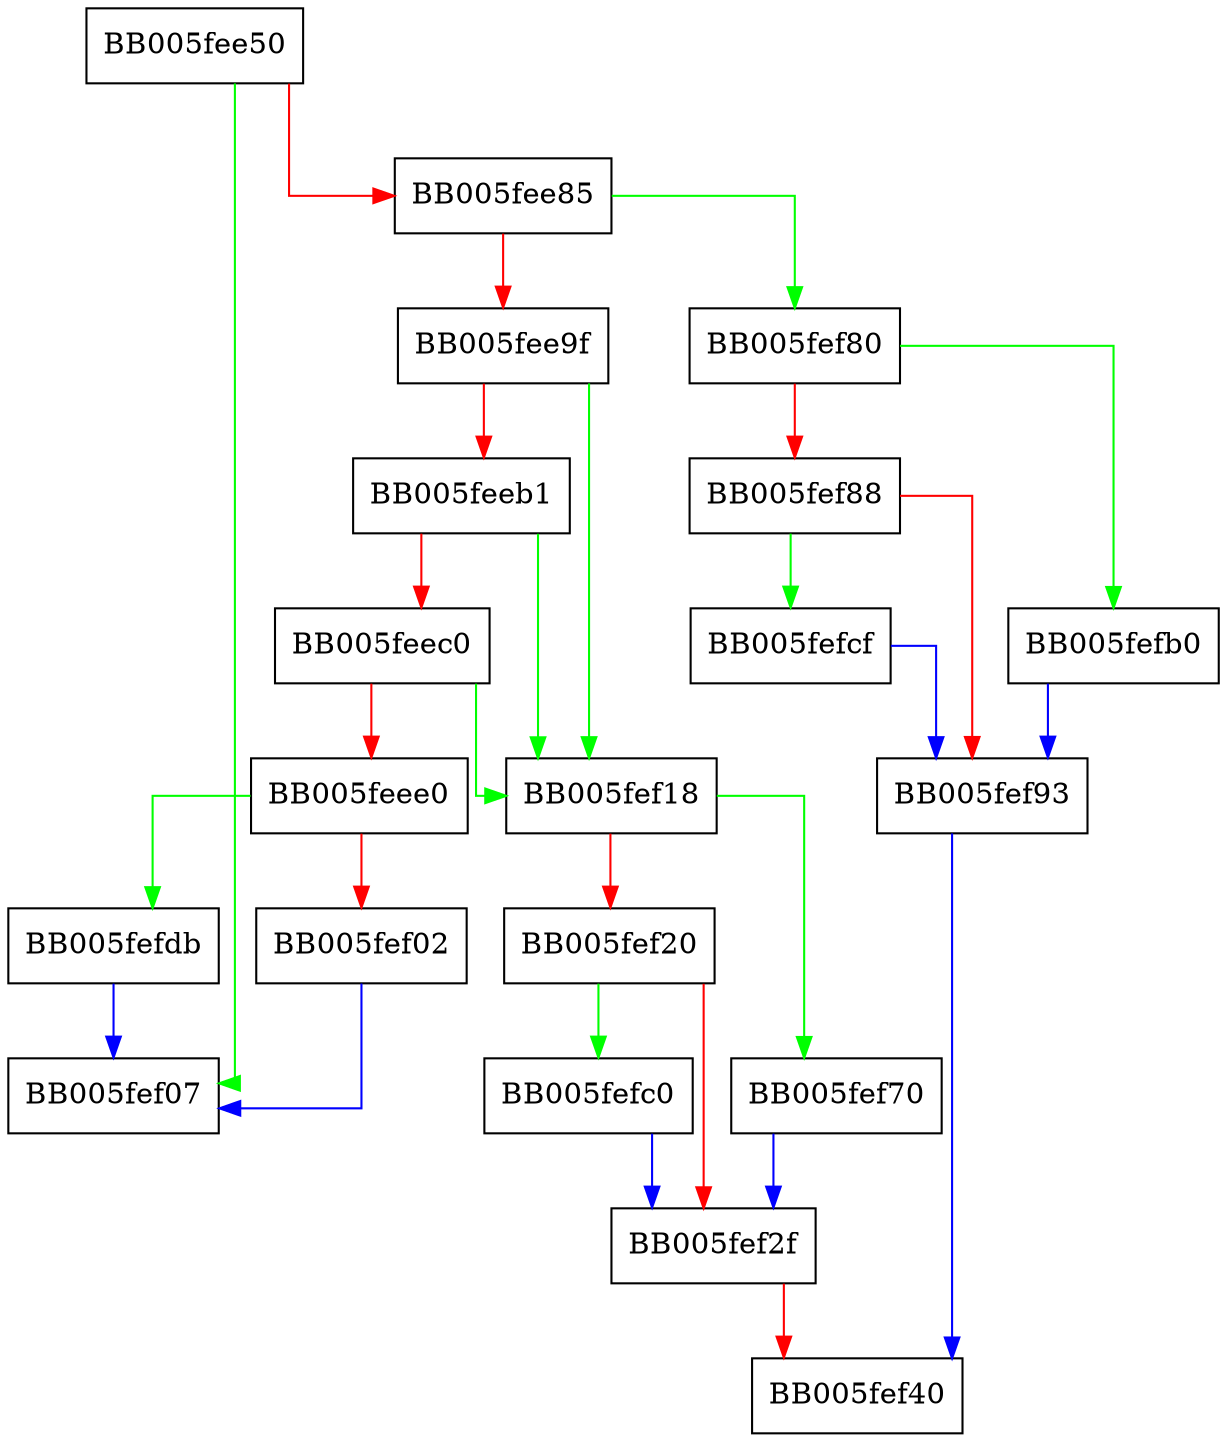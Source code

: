 digraph provider_new {
  node [shape="box"];
  graph [splines=ortho];
  BB005fee50 -> BB005fef07 [color="green"];
  BB005fee50 -> BB005fee85 [color="red"];
  BB005fee85 -> BB005fef80 [color="green"];
  BB005fee85 -> BB005fee9f [color="red"];
  BB005fee9f -> BB005fef18 [color="green"];
  BB005fee9f -> BB005feeb1 [color="red"];
  BB005feeb1 -> BB005fef18 [color="green"];
  BB005feeb1 -> BB005feec0 [color="red"];
  BB005feec0 -> BB005fef18 [color="green"];
  BB005feec0 -> BB005feee0 [color="red"];
  BB005feee0 -> BB005fefdb [color="green"];
  BB005feee0 -> BB005fef02 [color="red"];
  BB005fef02 -> BB005fef07 [color="blue"];
  BB005fef18 -> BB005fef70 [color="green"];
  BB005fef18 -> BB005fef20 [color="red"];
  BB005fef20 -> BB005fefc0 [color="green"];
  BB005fef20 -> BB005fef2f [color="red"];
  BB005fef2f -> BB005fef40 [color="red"];
  BB005fef70 -> BB005fef2f [color="blue"];
  BB005fef80 -> BB005fefb0 [color="green"];
  BB005fef80 -> BB005fef88 [color="red"];
  BB005fef88 -> BB005fefcf [color="green"];
  BB005fef88 -> BB005fef93 [color="red"];
  BB005fef93 -> BB005fef40 [color="blue"];
  BB005fefb0 -> BB005fef93 [color="blue"];
  BB005fefc0 -> BB005fef2f [color="blue"];
  BB005fefcf -> BB005fef93 [color="blue"];
  BB005fefdb -> BB005fef07 [color="blue"];
}